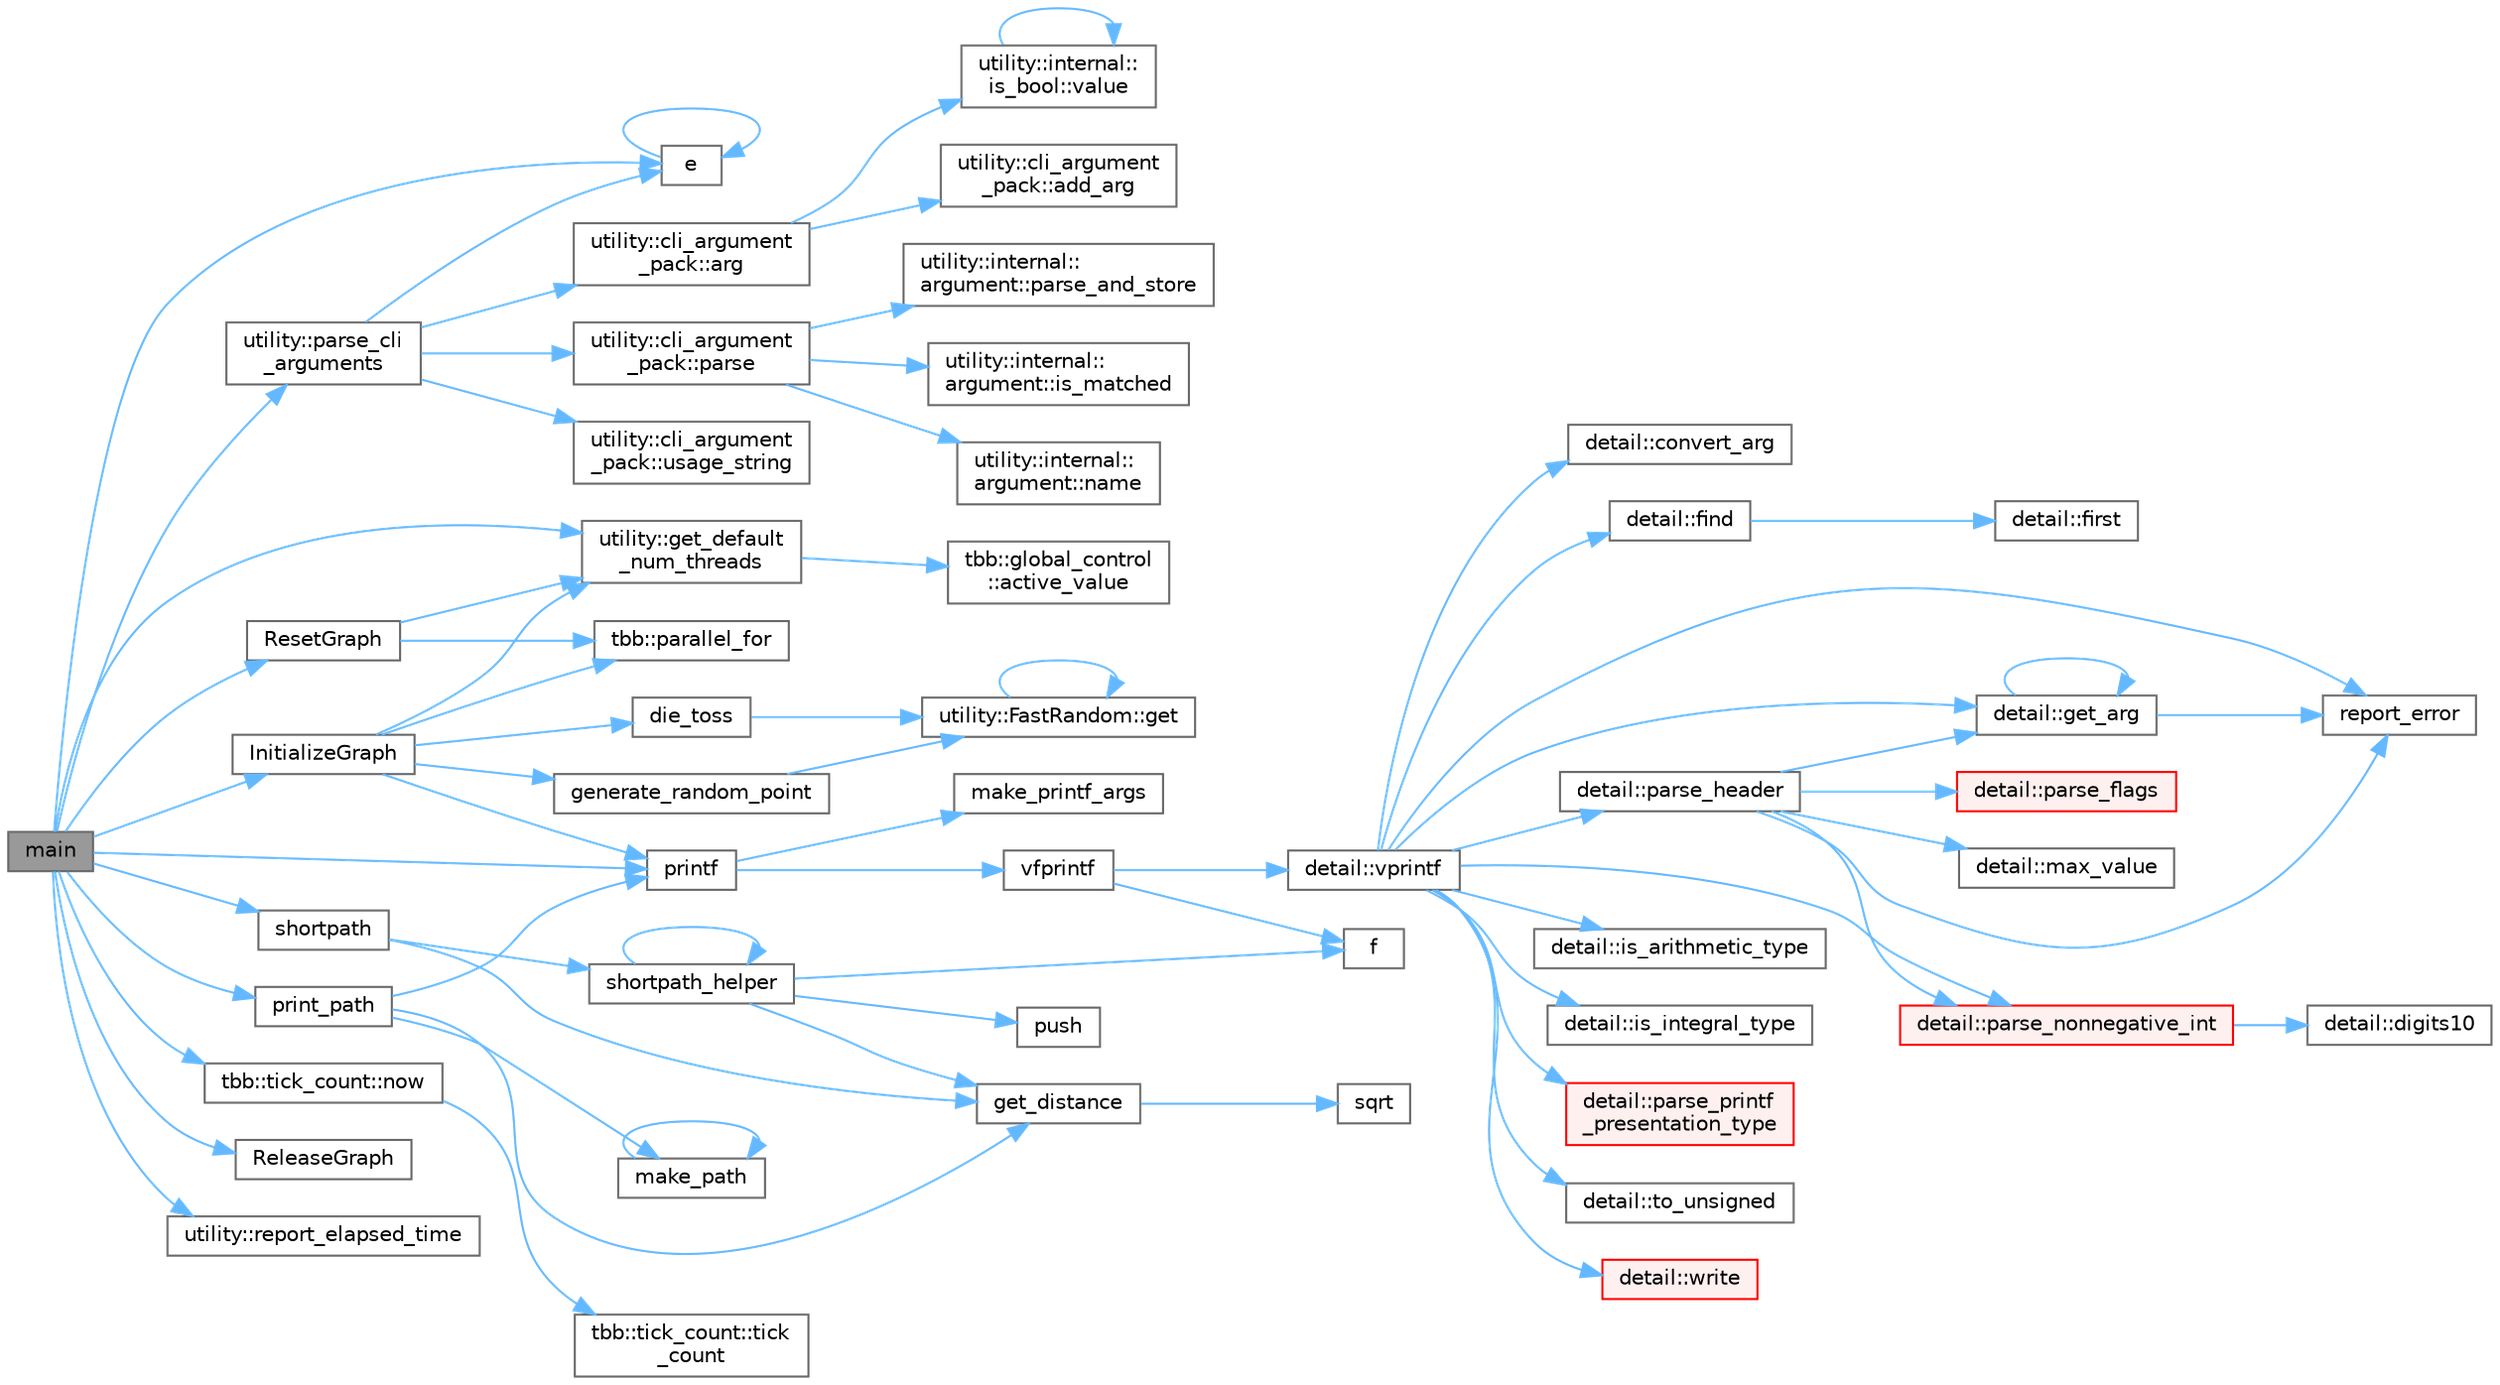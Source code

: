 digraph "main"
{
 // LATEX_PDF_SIZE
  bgcolor="transparent";
  edge [fontname=Helvetica,fontsize=10,labelfontname=Helvetica,labelfontsize=10];
  node [fontname=Helvetica,fontsize=10,shape=box,height=0.2,width=0.4];
  rankdir="LR";
  Node1 [id="Node000001",label="main",height=0.2,width=0.4,color="gray40", fillcolor="grey60", style="filled", fontcolor="black",tooltip=" "];
  Node1 -> Node2 [id="edge1_Node000001_Node000002",color="steelblue1",style="solid",tooltip=" "];
  Node2 [id="Node000002",label="e",height=0.2,width=0.4,color="grey40", fillcolor="white", style="filled",URL="$_cwise__array__power__array_8cpp.html#a9cb86ff854760bf91a154f2724a9101d",tooltip=" "];
  Node2 -> Node2 [id="edge2_Node000002_Node000002",color="steelblue1",style="solid",tooltip=" "];
  Node1 -> Node3 [id="edge3_Node000001_Node000003",color="steelblue1",style="solid",tooltip=" "];
  Node3 [id="Node000003",label="utility::get_default\l_num_threads",height=0.2,width=0.4,color="grey40", fillcolor="white", style="filled",URL="$namespaceutility.html#ac45c3f63e4b857b45ea411e6f70ac4e6",tooltip=" "];
  Node3 -> Node4 [id="edge4_Node000003_Node000004",color="steelblue1",style="solid",tooltip=" "];
  Node4 [id="Node000004",label="tbb::global_control\l::active_value",height=0.2,width=0.4,color="grey40", fillcolor="white", style="filled",URL="$classtbb_1_1global__control.html#a8451d931cfc205d896ca2da26fe123ff",tooltip=" "];
  Node1 -> Node5 [id="edge5_Node000001_Node000005",color="steelblue1",style="solid",tooltip=" "];
  Node5 [id="Node000005",label="InitializeGraph",height=0.2,width=0.4,color="grey40", fillcolor="white", style="filled",URL="$shortpath_8cpp.html#a1e928634ff301ee5ac8cc3ec1bd9366f",tooltip=" "];
  Node5 -> Node6 [id="edge6_Node000005_Node000006",color="steelblue1",style="solid",tooltip=" "];
  Node6 [id="Node000006",label="die_toss",height=0.2,width=0.4,color="grey40", fillcolor="white", style="filled",URL="$shortpath_8cpp.html#acd9381aa2b334865b8c7d12cb67aad22",tooltip=" "];
  Node6 -> Node7 [id="edge7_Node000006_Node000007",color="steelblue1",style="solid",tooltip=" "];
  Node7 [id="Node000007",label="utility::FastRandom::get",height=0.2,width=0.4,color="grey40", fillcolor="white", style="filled",URL="$classutility_1_1_fast_random.html#a0ae73d8ad48c5dce3b9779a219dbed56",tooltip="Get a random number."];
  Node7 -> Node7 [id="edge8_Node000007_Node000007",color="steelblue1",style="solid",tooltip=" "];
  Node5 -> Node8 [id="edge9_Node000005_Node000008",color="steelblue1",style="solid",tooltip=" "];
  Node8 [id="Node000008",label="generate_random_point",height=0.2,width=0.4,color="grey40", fillcolor="white", style="filled",URL="$shortpath_8cpp.html#aae6d90c4d61f071cb52e9976e5ab4ef6",tooltip=" "];
  Node8 -> Node7 [id="edge10_Node000008_Node000007",color="steelblue1",style="solid",tooltip=" "];
  Node5 -> Node3 [id="edge11_Node000005_Node000003",color="steelblue1",style="solid",tooltip=" "];
  Node5 -> Node9 [id="edge12_Node000005_Node000009",color="steelblue1",style="solid",tooltip=" "];
  Node9 [id="Node000009",label="tbb::parallel_for",height=0.2,width=0.4,color="grey40", fillcolor="white", style="filled",URL="$group__algorithms.html#gaa8444c29dc4d2e527a1036717d109aef",tooltip="Parallel iteration over range with default partitioner."];
  Node5 -> Node10 [id="edge13_Node000005_Node000010",color="steelblue1",style="solid",tooltip=" "];
  Node10 [id="Node000010",label="printf",height=0.2,width=0.4,color="grey40", fillcolor="white", style="filled",URL="$printf_8h.html#aee3ed3a831f25f07e7be3919fff2203a",tooltip=" "];
  Node10 -> Node11 [id="edge14_Node000010_Node000011",color="steelblue1",style="solid",tooltip=" "];
  Node11 [id="Node000011",label="make_printf_args",height=0.2,width=0.4,color="grey40", fillcolor="white", style="filled",URL="$printf_8h.html#a27dcc0efcda04388971dbea3c875f122",tooltip=" "];
  Node10 -> Node12 [id="edge15_Node000010_Node000012",color="steelblue1",style="solid",tooltip=" "];
  Node12 [id="Node000012",label="vfprintf",height=0.2,width=0.4,color="grey40", fillcolor="white", style="filled",URL="$printf_8h.html#abb30aad964fc771fb52cf3ad88649df2",tooltip=" "];
  Node12 -> Node13 [id="edge16_Node000012_Node000013",color="steelblue1",style="solid",tooltip=" "];
  Node13 [id="Node000013",label="f",height=0.2,width=0.4,color="grey40", fillcolor="white", style="filled",URL="$cxx11__tensor__map_8cpp.html#a7f507fea02198f6cb81c86640c7b1a4e",tooltip=" "];
  Node12 -> Node14 [id="edge17_Node000012_Node000014",color="steelblue1",style="solid",tooltip=" "];
  Node14 [id="Node000014",label="detail::vprintf",height=0.2,width=0.4,color="grey40", fillcolor="white", style="filled",URL="$namespacedetail.html#a1c8c2218e4c822aa8f743fb9c573717f",tooltip=" "];
  Node14 -> Node15 [id="edge18_Node000014_Node000015",color="steelblue1",style="solid",tooltip=" "];
  Node15 [id="Node000015",label="detail::convert_arg",height=0.2,width=0.4,color="grey40", fillcolor="white", style="filled",URL="$namespacedetail.html#a03c11572c9a664266d6925f327dec7f3",tooltip=" "];
  Node14 -> Node16 [id="edge19_Node000014_Node000016",color="steelblue1",style="solid",tooltip=" "];
  Node16 [id="Node000016",label="detail::find",height=0.2,width=0.4,color="grey40", fillcolor="white", style="filled",URL="$namespacedetail.html#a6b71952fab3dc32f3edb2c3e9811d8d9",tooltip=" "];
  Node16 -> Node17 [id="edge20_Node000016_Node000017",color="steelblue1",style="solid",tooltip=" "];
  Node17 [id="Node000017",label="detail::first",height=0.2,width=0.4,color="grey40", fillcolor="white", style="filled",URL="$namespacedetail.html#a02319a3deb124802b88b61f85987df5e",tooltip=" "];
  Node14 -> Node18 [id="edge21_Node000014_Node000018",color="steelblue1",style="solid",tooltip=" "];
  Node18 [id="Node000018",label="detail::get_arg",height=0.2,width=0.4,color="grey40", fillcolor="white", style="filled",URL="$namespacedetail.html#a342ef250e45bd09b2ef666b6fae1c355",tooltip=" "];
  Node18 -> Node18 [id="edge22_Node000018_Node000018",color="steelblue1",style="solid",tooltip=" "];
  Node18 -> Node19 [id="edge23_Node000018_Node000019",color="steelblue1",style="solid",tooltip=" "];
  Node19 [id="Node000019",label="report_error",height=0.2,width=0.4,color="grey40", fillcolor="white", style="filled",URL="$format-inl_8h.html#a5555893692b00b61b3886349332fd01f",tooltip=" "];
  Node14 -> Node20 [id="edge24_Node000014_Node000020",color="steelblue1",style="solid",tooltip=" "];
  Node20 [id="Node000020",label="detail::is_arithmetic_type",height=0.2,width=0.4,color="grey40", fillcolor="white", style="filled",URL="$namespacedetail.html#a802c50a56a3495fdab6020b375ba1389",tooltip=" "];
  Node14 -> Node21 [id="edge25_Node000014_Node000021",color="steelblue1",style="solid",tooltip=" "];
  Node21 [id="Node000021",label="detail::is_integral_type",height=0.2,width=0.4,color="grey40", fillcolor="white", style="filled",URL="$namespacedetail.html#a2a60f8d1bee41b803f43fc42b707b5d1",tooltip=" "];
  Node14 -> Node22 [id="edge26_Node000014_Node000022",color="steelblue1",style="solid",tooltip=" "];
  Node22 [id="Node000022",label="detail::parse_header",height=0.2,width=0.4,color="grey40", fillcolor="white", style="filled",URL="$namespacedetail.html#afc9d93e58b8edb8077f8bc8eee7f4035",tooltip=" "];
  Node22 -> Node18 [id="edge27_Node000022_Node000018",color="steelblue1",style="solid",tooltip=" "];
  Node22 -> Node23 [id="edge28_Node000022_Node000023",color="steelblue1",style="solid",tooltip=" "];
  Node23 [id="Node000023",label="detail::max_value",height=0.2,width=0.4,color="grey40", fillcolor="white", style="filled",URL="$namespacedetail.html#a45c2130c44ebe54179eafcee3cda2bfb",tooltip=" "];
  Node22 -> Node24 [id="edge29_Node000022_Node000024",color="steelblue1",style="solid",tooltip=" "];
  Node24 [id="Node000024",label="detail::parse_flags",height=0.2,width=0.4,color="red", fillcolor="#FFF0F0", style="filled",URL="$namespacedetail.html#a4213daed116a37e1767881da51238261",tooltip=" "];
  Node22 -> Node31 [id="edge30_Node000022_Node000031",color="steelblue1",style="solid",tooltip=" "];
  Node31 [id="Node000031",label="detail::parse_nonnegative_int",height=0.2,width=0.4,color="red", fillcolor="#FFF0F0", style="filled",URL="$namespacedetail.html#a338caba782225e115a9902d4d0835f5f",tooltip=" "];
  Node31 -> Node32 [id="edge31_Node000031_Node000032",color="steelblue1",style="solid",tooltip=" "];
  Node32 [id="Node000032",label="detail::digits10",height=0.2,width=0.4,color="grey40", fillcolor="white", style="filled",URL="$namespacedetail.html#a3a043db05db2d07deb2d98ba2d04b4eb",tooltip=" "];
  Node22 -> Node19 [id="edge32_Node000022_Node000019",color="steelblue1",style="solid",tooltip=" "];
  Node14 -> Node31 [id="edge33_Node000014_Node000031",color="steelblue1",style="solid",tooltip=" "];
  Node14 -> Node34 [id="edge34_Node000014_Node000034",color="steelblue1",style="solid",tooltip=" "];
  Node34 [id="Node000034",label="detail::parse_printf\l_presentation_type",height=0.2,width=0.4,color="red", fillcolor="#FFF0F0", style="filled",URL="$namespacedetail.html#aa2cb095169b23e3a66260ad7078f44cc",tooltip=" "];
  Node14 -> Node19 [id="edge35_Node000014_Node000019",color="steelblue1",style="solid",tooltip=" "];
  Node14 -> Node36 [id="edge36_Node000014_Node000036",color="steelblue1",style="solid",tooltip=" "];
  Node36 [id="Node000036",label="detail::to_unsigned",height=0.2,width=0.4,color="grey40", fillcolor="white", style="filled",URL="$namespacedetail.html#a4855e668246c731a97484efc329f2aac",tooltip=" "];
  Node14 -> Node37 [id="edge37_Node000014_Node000037",color="steelblue1",style="solid",tooltip=" "];
  Node37 [id="Node000037",label="detail::write",height=0.2,width=0.4,color="red", fillcolor="#FFF0F0", style="filled",URL="$namespacedetail.html#a29dacf26eedc9e3575fb57329a5ca0a3",tooltip=" "];
  Node1 -> Node41 [id="edge38_Node000001_Node000041",color="steelblue1",style="solid",tooltip=" "];
  Node41 [id="Node000041",label="tbb::tick_count::now",height=0.2,width=0.4,color="grey40", fillcolor="white", style="filled",URL="$classtbb_1_1tick__count.html#a74dcecde7431ff4591d7c46fc1d50d7e",tooltip="Return current time."];
  Node41 -> Node42 [id="edge39_Node000041_Node000042",color="steelblue1",style="solid",tooltip=" "];
  Node42 [id="Node000042",label="tbb::tick_count::tick\l_count",height=0.2,width=0.4,color="grey40", fillcolor="white", style="filled",URL="$classtbb_1_1tick__count.html#a9f1daa0b7a4feb800f802b4be1f1e497",tooltip="Construct an absolute timestamp initialized to zero."];
  Node1 -> Node43 [id="edge40_Node000001_Node000043",color="steelblue1",style="solid",tooltip=" "];
  Node43 [id="Node000043",label="utility::parse_cli\l_arguments",height=0.2,width=0.4,color="grey40", fillcolor="white", style="filled",URL="$namespaceutility.html#abe6afd617ae93bf41147e2d82c23eb07",tooltip=" "];
  Node43 -> Node44 [id="edge41_Node000043_Node000044",color="steelblue1",style="solid",tooltip=" "];
  Node44 [id="Node000044",label="utility::cli_argument\l_pack::arg",height=0.2,width=0.4,color="grey40", fillcolor="white", style="filled",URL="$classutility_1_1cli__argument__pack.html#a6fbf22de34c039d07dcc2a93371dccd2",tooltip=" "];
  Node44 -> Node45 [id="edge42_Node000044_Node000045",color="steelblue1",style="solid",tooltip=" "];
  Node45 [id="Node000045",label="utility::cli_argument\l_pack::add_arg",height=0.2,width=0.4,color="grey40", fillcolor="white", style="filled",URL="$classutility_1_1cli__argument__pack.html#ae9d77e671f643cbce799513cbad1b521",tooltip=" "];
  Node44 -> Node46 [id="edge43_Node000044_Node000046",color="steelblue1",style="solid",tooltip=" "];
  Node46 [id="Node000046",label="utility::internal::\lis_bool::value",height=0.2,width=0.4,color="grey40", fillcolor="white", style="filled",URL="$structutility_1_1internal_1_1is__bool.html#a9e899b2b07167e9ac4e6e448db6de089",tooltip=" "];
  Node46 -> Node46 [id="edge44_Node000046_Node000046",color="steelblue1",style="solid",tooltip=" "];
  Node43 -> Node2 [id="edge45_Node000043_Node000002",color="steelblue1",style="solid",tooltip=" "];
  Node43 -> Node47 [id="edge46_Node000043_Node000047",color="steelblue1",style="solid",tooltip=" "];
  Node47 [id="Node000047",label="utility::cli_argument\l_pack::parse",height=0.2,width=0.4,color="grey40", fillcolor="white", style="filled",URL="$classutility_1_1cli__argument__pack.html#a2d2ad74e2412fe7a37caebd4344e72c4",tooltip=" "];
  Node47 -> Node48 [id="edge47_Node000047_Node000048",color="steelblue1",style="solid",tooltip=" "];
  Node48 [id="Node000048",label="utility::internal::\largument::is_matched",height=0.2,width=0.4,color="grey40", fillcolor="white", style="filled",URL="$classutility_1_1internal_1_1argument.html#a04d4a0e3ef44468119adf8c9f5d178f7",tooltip=" "];
  Node47 -> Node49 [id="edge48_Node000047_Node000049",color="steelblue1",style="solid",tooltip=" "];
  Node49 [id="Node000049",label="utility::internal::\largument::name",height=0.2,width=0.4,color="grey40", fillcolor="white", style="filled",URL="$classutility_1_1internal_1_1argument.html#af375e897332910e76785a83469e962d9",tooltip=" "];
  Node47 -> Node50 [id="edge49_Node000047_Node000050",color="steelblue1",style="solid",tooltip=" "];
  Node50 [id="Node000050",label="utility::internal::\largument::parse_and_store",height=0.2,width=0.4,color="grey40", fillcolor="white", style="filled",URL="$classutility_1_1internal_1_1argument.html#adb0075ddfc3a518aca921cea60614315",tooltip=" "];
  Node43 -> Node51 [id="edge50_Node000043_Node000051",color="steelblue1",style="solid",tooltip=" "];
  Node51 [id="Node000051",label="utility::cli_argument\l_pack::usage_string",height=0.2,width=0.4,color="grey40", fillcolor="white", style="filled",URL="$classutility_1_1cli__argument__pack.html#ab6094713efb41401d3c1d10a1598fa71",tooltip=" "];
  Node1 -> Node52 [id="edge51_Node000001_Node000052",color="steelblue1",style="solid",tooltip=" "];
  Node52 [id="Node000052",label="print_path",height=0.2,width=0.4,color="grey40", fillcolor="white", style="filled",URL="$shortpath_8cpp.html#a9d240355a693d80ebef3439df54f1767",tooltip=" "];
  Node52 -> Node53 [id="edge52_Node000052_Node000053",color="steelblue1",style="solid",tooltip=" "];
  Node53 [id="Node000053",label="get_distance",height=0.2,width=0.4,color="grey40", fillcolor="white", style="filled",URL="$shortpath_8cpp.html#afb3be58477d23543aa23a3dcc9840d4d",tooltip=" "];
  Node53 -> Node54 [id="edge53_Node000053_Node000054",color="steelblue1",style="solid",tooltip=" "];
  Node54 [id="Node000054",label="sqrt",height=0.2,width=0.4,color="grey40", fillcolor="white", style="filled",URL="$_array_cwise_unary_ops_8h.html#a656b9217a2fcb6de59dc8d1eb3079cc7",tooltip=" "];
  Node52 -> Node55 [id="edge54_Node000052_Node000055",color="steelblue1",style="solid",tooltip=" "];
  Node55 [id="Node000055",label="make_path",height=0.2,width=0.4,color="grey40", fillcolor="white", style="filled",URL="$shortpath_8cpp.html#ab383d26d2913be68e56b134ce612c999",tooltip=" "];
  Node55 -> Node55 [id="edge55_Node000055_Node000055",color="steelblue1",style="solid",tooltip=" "];
  Node52 -> Node10 [id="edge56_Node000052_Node000010",color="steelblue1",style="solid",tooltip=" "];
  Node1 -> Node10 [id="edge57_Node000001_Node000010",color="steelblue1",style="solid",tooltip=" "];
  Node1 -> Node56 [id="edge58_Node000001_Node000056",color="steelblue1",style="solid",tooltip=" "];
  Node56 [id="Node000056",label="ReleaseGraph",height=0.2,width=0.4,color="grey40", fillcolor="white", style="filled",URL="$shortpath_8cpp.html#a3b4288eb6186affac1e9b3777dbc21a9",tooltip=" "];
  Node1 -> Node57 [id="edge59_Node000001_Node000057",color="steelblue1",style="solid",tooltip=" "];
  Node57 [id="Node000057",label="utility::report_elapsed_time",height=0.2,width=0.4,color="grey40", fillcolor="white", style="filled",URL="$namespaceutility.html#ad150a0029de7ebcbcf8fce30429f57c3",tooltip=" "];
  Node1 -> Node58 [id="edge60_Node000001_Node000058",color="steelblue1",style="solid",tooltip=" "];
  Node58 [id="Node000058",label="ResetGraph",height=0.2,width=0.4,color="grey40", fillcolor="white", style="filled",URL="$shortpath_8cpp.html#ab609220c3c53042191b0fce9b467f593",tooltip=" "];
  Node58 -> Node3 [id="edge61_Node000058_Node000003",color="steelblue1",style="solid",tooltip=" "];
  Node58 -> Node9 [id="edge62_Node000058_Node000009",color="steelblue1",style="solid",tooltip=" "];
  Node1 -> Node59 [id="edge63_Node000001_Node000059",color="steelblue1",style="solid",tooltip=" "];
  Node59 [id="Node000059",label="shortpath",height=0.2,width=0.4,color="grey40", fillcolor="white", style="filled",URL="$shortpath_8cpp.html#a66a0469294d87f2290ac6e45637d5b22",tooltip=" "];
  Node59 -> Node53 [id="edge64_Node000059_Node000053",color="steelblue1",style="solid",tooltip=" "];
  Node59 -> Node60 [id="edge65_Node000059_Node000060",color="steelblue1",style="solid",tooltip=" "];
  Node60 [id="Node000060",label="shortpath_helper",height=0.2,width=0.4,color="grey40", fillcolor="white", style="filled",URL="$shortpath_8cpp.html#a0af14870f84fe7f527ef61e7234c70f8",tooltip=" "];
  Node60 -> Node13 [id="edge66_Node000060_Node000013",color="steelblue1",style="solid",tooltip=" "];
  Node60 -> Node53 [id="edge67_Node000060_Node000053",color="steelblue1",style="solid",tooltip=" "];
  Node60 -> Node61 [id="edge68_Node000060_Node000061",color="steelblue1",style="solid",tooltip=" "];
  Node61 [id="Node000061",label="push",height=0.2,width=0.4,color="grey40", fillcolor="white", style="filled",URL="$test__concurrent__queue_8cpp.html#a262227aa72b9cc1db7b9a80d7f295211",tooltip=" "];
  Node60 -> Node60 [id="edge69_Node000060_Node000060",color="steelblue1",style="solid",tooltip=" "];
}
